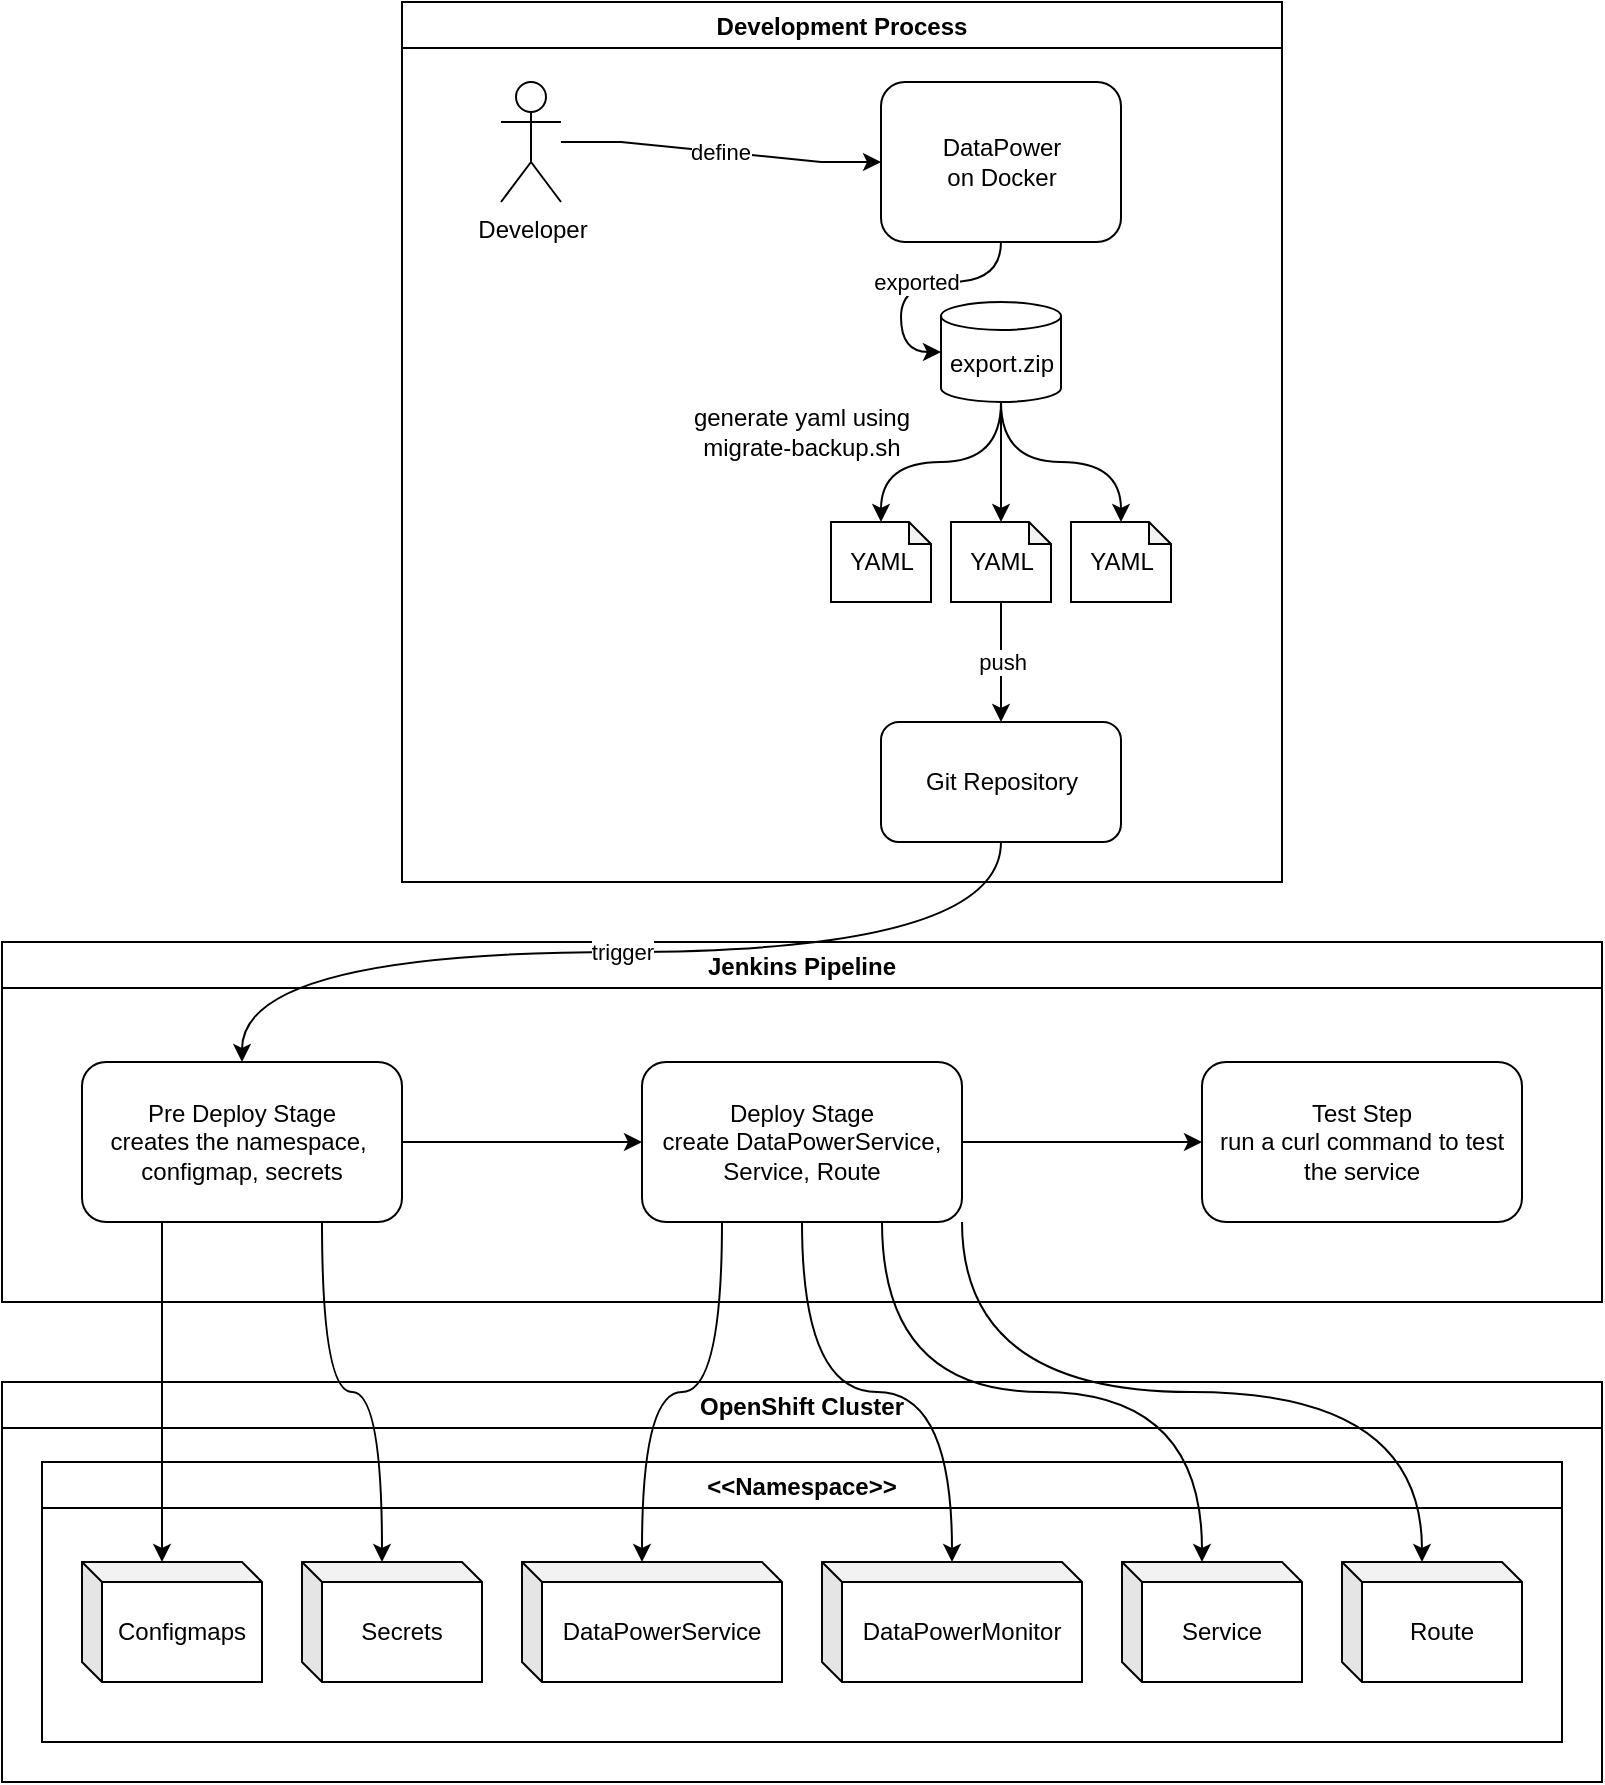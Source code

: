 <mxfile version="17.2.4" type="device"><diagram id="pO9bdet9wZnGFYVonJxQ" name="Page-1"><mxGraphModel dx="2056" dy="2019" grid="1" gridSize="10" guides="1" tooltips="1" connect="1" arrows="1" fold="1" page="1" pageScale="1" pageWidth="827" pageHeight="1169" math="0" shadow="0"><root><mxCell id="0"/><mxCell id="1" parent="0"/><mxCell id="lpmQXS_oQZx_5GWtpkzE-26" value="Development Process" style="swimlane;" vertex="1" parent="1"><mxGeometry x="160" y="-70" width="440" height="440" as="geometry"><mxRectangle x="-40" y="-70" width="160" height="23" as="alternateBounds"/></mxGeometry></mxCell><mxCell id="lpmQXS_oQZx_5GWtpkzE-5" value="DataPower&lt;br&gt;on Docker" style="rounded=1;whiteSpace=wrap;html=1;" vertex="1" parent="lpmQXS_oQZx_5GWtpkzE-26"><mxGeometry x="239.5" y="40" width="120" height="80" as="geometry"/></mxCell><mxCell id="lpmQXS_oQZx_5GWtpkzE-9" value="define" style="edgeStyle=entityRelationEdgeStyle;rounded=0;orthogonalLoop=1;jettySize=auto;html=1;entryX=0;entryY=0.5;entryDx=0;entryDy=0;" edge="1" parent="lpmQXS_oQZx_5GWtpkzE-26" source="lpmQXS_oQZx_5GWtpkzE-7" target="lpmQXS_oQZx_5GWtpkzE-5"><mxGeometry relative="1" as="geometry"/></mxCell><mxCell id="lpmQXS_oQZx_5GWtpkzE-7" value="Developer" style="shape=umlActor;verticalLabelPosition=bottom;verticalAlign=top;html=1;outlineConnect=0;" vertex="1" parent="lpmQXS_oQZx_5GWtpkzE-26"><mxGeometry x="49.5" y="40" width="30" height="60" as="geometry"/></mxCell><mxCell id="lpmQXS_oQZx_5GWtpkzE-11" value="export.zip" style="shape=cylinder3;whiteSpace=wrap;html=1;boundedLbl=1;backgroundOutline=1;size=7;" vertex="1" parent="lpmQXS_oQZx_5GWtpkzE-26"><mxGeometry x="269.5" y="150" width="60" height="50" as="geometry"/></mxCell><mxCell id="lpmQXS_oQZx_5GWtpkzE-12" value="exported" style="edgeStyle=orthogonalEdgeStyle;rounded=0;orthogonalLoop=1;jettySize=auto;html=1;entryX=0;entryY=0.5;entryDx=0;entryDy=0;entryPerimeter=0;curved=1;" edge="1" parent="lpmQXS_oQZx_5GWtpkzE-26" source="lpmQXS_oQZx_5GWtpkzE-5" target="lpmQXS_oQZx_5GWtpkzE-11"><mxGeometry relative="1" as="geometry"/></mxCell><mxCell id="lpmQXS_oQZx_5GWtpkzE-13" value="YAML" style="shape=note;whiteSpace=wrap;html=1;backgroundOutline=1;darkOpacity=0.05;size=11;" vertex="1" parent="lpmQXS_oQZx_5GWtpkzE-26"><mxGeometry x="214.5" y="260" width="50" height="40" as="geometry"/></mxCell><mxCell id="lpmQXS_oQZx_5GWtpkzE-19" style="edgeStyle=orthogonalEdgeStyle;curved=1;rounded=0;orthogonalLoop=1;jettySize=auto;html=1;entryX=0.5;entryY=0;entryDx=0;entryDy=0;entryPerimeter=0;exitX=0.5;exitY=1;exitDx=0;exitDy=0;exitPerimeter=0;" edge="1" parent="lpmQXS_oQZx_5GWtpkzE-26" source="lpmQXS_oQZx_5GWtpkzE-11" target="lpmQXS_oQZx_5GWtpkzE-13"><mxGeometry relative="1" as="geometry"/></mxCell><mxCell id="lpmQXS_oQZx_5GWtpkzE-16" value="YAML" style="shape=note;whiteSpace=wrap;html=1;backgroundOutline=1;darkOpacity=0.05;size=11;" vertex="1" parent="lpmQXS_oQZx_5GWtpkzE-26"><mxGeometry x="274.5" y="260" width="50" height="40" as="geometry"/></mxCell><mxCell id="lpmQXS_oQZx_5GWtpkzE-17" value="YAML" style="shape=note;whiteSpace=wrap;html=1;backgroundOutline=1;darkOpacity=0.05;size=11;" vertex="1" parent="lpmQXS_oQZx_5GWtpkzE-26"><mxGeometry x="334.5" y="260" width="50" height="40" as="geometry"/></mxCell><mxCell id="lpmQXS_oQZx_5GWtpkzE-20" style="edgeStyle=orthogonalEdgeStyle;curved=1;rounded=0;orthogonalLoop=1;jettySize=auto;html=1;exitX=0.5;exitY=1;exitDx=0;exitDy=0;exitPerimeter=0;" edge="1" parent="lpmQXS_oQZx_5GWtpkzE-26" source="lpmQXS_oQZx_5GWtpkzE-11" target="lpmQXS_oQZx_5GWtpkzE-16"><mxGeometry relative="1" as="geometry"><mxPoint x="309.5" y="210" as="sourcePoint"/><mxPoint x="249.5" y="270" as="targetPoint"/></mxGeometry></mxCell><mxCell id="lpmQXS_oQZx_5GWtpkzE-21" style="edgeStyle=orthogonalEdgeStyle;curved=1;rounded=0;orthogonalLoop=1;jettySize=auto;html=1;exitX=0.5;exitY=1;exitDx=0;exitDy=0;exitPerimeter=0;" edge="1" parent="lpmQXS_oQZx_5GWtpkzE-26" source="lpmQXS_oQZx_5GWtpkzE-11" target="lpmQXS_oQZx_5GWtpkzE-17"><mxGeometry relative="1" as="geometry"><mxPoint x="309.5" y="210" as="sourcePoint"/><mxPoint x="309.5" y="270" as="targetPoint"/></mxGeometry></mxCell><mxCell id="lpmQXS_oQZx_5GWtpkzE-22" value="generate yaml using migrate-backup.sh" style="text;html=1;strokeColor=none;fillColor=none;align=center;verticalAlign=middle;whiteSpace=wrap;rounded=0;" vertex="1" parent="lpmQXS_oQZx_5GWtpkzE-26"><mxGeometry x="139.5" y="200" width="120" height="30" as="geometry"/></mxCell><mxCell id="lpmQXS_oQZx_5GWtpkzE-23" value="Git Repository" style="rounded=1;whiteSpace=wrap;html=1;" vertex="1" parent="lpmQXS_oQZx_5GWtpkzE-26"><mxGeometry x="239.5" y="360" width="120" height="60" as="geometry"/></mxCell><mxCell id="lpmQXS_oQZx_5GWtpkzE-24" value="push" style="edgeStyle=orthogonalEdgeStyle;curved=1;rounded=0;orthogonalLoop=1;jettySize=auto;html=1;" edge="1" parent="lpmQXS_oQZx_5GWtpkzE-26" source="lpmQXS_oQZx_5GWtpkzE-16" target="lpmQXS_oQZx_5GWtpkzE-23"><mxGeometry relative="1" as="geometry"/></mxCell><mxCell id="lpmQXS_oQZx_5GWtpkzE-27" value="Jenkins Pipeline" style="swimlane;" vertex="1" parent="1"><mxGeometry x="-40" y="400" width="800" height="180" as="geometry"/></mxCell><mxCell id="lpmQXS_oQZx_5GWtpkzE-37" style="edgeStyle=orthogonalEdgeStyle;curved=1;rounded=0;orthogonalLoop=1;jettySize=auto;html=1;entryX=0;entryY=0.5;entryDx=0;entryDy=0;" edge="1" parent="lpmQXS_oQZx_5GWtpkzE-27" source="lpmQXS_oQZx_5GWtpkzE-28" target="lpmQXS_oQZx_5GWtpkzE-34"><mxGeometry relative="1" as="geometry"/></mxCell><mxCell id="lpmQXS_oQZx_5GWtpkzE-28" value="Pre Deploy Stage&lt;br&gt;creates the namespace,&amp;nbsp; configmap, secrets" style="rounded=1;whiteSpace=wrap;html=1;" vertex="1" parent="lpmQXS_oQZx_5GWtpkzE-27"><mxGeometry x="40" y="60" width="160" height="80" as="geometry"/></mxCell><mxCell id="lpmQXS_oQZx_5GWtpkzE-38" style="edgeStyle=orthogonalEdgeStyle;curved=1;rounded=0;orthogonalLoop=1;jettySize=auto;html=1;entryX=0;entryY=0.5;entryDx=0;entryDy=0;" edge="1" parent="lpmQXS_oQZx_5GWtpkzE-27" source="lpmQXS_oQZx_5GWtpkzE-34" target="lpmQXS_oQZx_5GWtpkzE-35"><mxGeometry relative="1" as="geometry"/></mxCell><mxCell id="lpmQXS_oQZx_5GWtpkzE-34" value="Deploy Stage&lt;br&gt;create DataPowerService, Service, Route" style="rounded=1;whiteSpace=wrap;html=1;" vertex="1" parent="lpmQXS_oQZx_5GWtpkzE-27"><mxGeometry x="320" y="60" width="160" height="80" as="geometry"/></mxCell><mxCell id="lpmQXS_oQZx_5GWtpkzE-35" value="Test Step&lt;br&gt;run a curl command to test the service" style="rounded=1;whiteSpace=wrap;html=1;" vertex="1" parent="lpmQXS_oQZx_5GWtpkzE-27"><mxGeometry x="600" y="60" width="160" height="80" as="geometry"/></mxCell><mxCell id="lpmQXS_oQZx_5GWtpkzE-36" value="trigger" style="edgeStyle=orthogonalEdgeStyle;curved=1;rounded=0;orthogonalLoop=1;jettySize=auto;html=1;exitX=0.5;exitY=1;exitDx=0;exitDy=0;" edge="1" parent="1" source="lpmQXS_oQZx_5GWtpkzE-23" target="lpmQXS_oQZx_5GWtpkzE-28"><mxGeometry relative="1" as="geometry"/></mxCell><mxCell id="lpmQXS_oQZx_5GWtpkzE-39" value="OpenShift Cluster" style="swimlane;" vertex="1" parent="1"><mxGeometry x="-40" y="620" width="800" height="200" as="geometry"/></mxCell><mxCell id="lpmQXS_oQZx_5GWtpkzE-45" value="&lt;&lt;Namespace&gt;&gt;" style="swimlane;" vertex="1" parent="lpmQXS_oQZx_5GWtpkzE-39"><mxGeometry x="20" y="40" width="760" height="140" as="geometry"/></mxCell><mxCell id="lpmQXS_oQZx_5GWtpkzE-48" value="Configmaps" style="shape=cube;whiteSpace=wrap;html=1;boundedLbl=1;backgroundOutline=1;darkOpacity=0.05;darkOpacity2=0.1;size=10;" vertex="1" parent="lpmQXS_oQZx_5GWtpkzE-45"><mxGeometry x="20" y="50" width="90" height="60" as="geometry"/></mxCell><mxCell id="lpmQXS_oQZx_5GWtpkzE-49" value="Secrets" style="shape=cube;whiteSpace=wrap;html=1;boundedLbl=1;backgroundOutline=1;darkOpacity=0.05;darkOpacity2=0.1;size=10;" vertex="1" parent="lpmQXS_oQZx_5GWtpkzE-45"><mxGeometry x="130" y="50" width="90" height="60" as="geometry"/></mxCell><mxCell id="lpmQXS_oQZx_5GWtpkzE-52" value="DataPowerService" style="shape=cube;whiteSpace=wrap;html=1;boundedLbl=1;backgroundOutline=1;darkOpacity=0.05;darkOpacity2=0.1;size=10;" vertex="1" parent="lpmQXS_oQZx_5GWtpkzE-45"><mxGeometry x="240" y="50" width="130" height="60" as="geometry"/></mxCell><mxCell id="lpmQXS_oQZx_5GWtpkzE-53" value="DataPowerMonitor" style="shape=cube;whiteSpace=wrap;html=1;boundedLbl=1;backgroundOutline=1;darkOpacity=0.05;darkOpacity2=0.1;size=10;" vertex="1" parent="lpmQXS_oQZx_5GWtpkzE-45"><mxGeometry x="390" y="50" width="130" height="60" as="geometry"/></mxCell><mxCell id="lpmQXS_oQZx_5GWtpkzE-55" value="Service" style="shape=cube;whiteSpace=wrap;html=1;boundedLbl=1;backgroundOutline=1;darkOpacity=0.05;darkOpacity2=0.1;size=10;" vertex="1" parent="lpmQXS_oQZx_5GWtpkzE-45"><mxGeometry x="540" y="50" width="90" height="60" as="geometry"/></mxCell><mxCell id="lpmQXS_oQZx_5GWtpkzE-56" value="Route" style="shape=cube;whiteSpace=wrap;html=1;boundedLbl=1;backgroundOutline=1;darkOpacity=0.05;darkOpacity2=0.1;size=10;" vertex="1" parent="lpmQXS_oQZx_5GWtpkzE-45"><mxGeometry x="650" y="50" width="90" height="60" as="geometry"/></mxCell><mxCell id="lpmQXS_oQZx_5GWtpkzE-50" style="edgeStyle=orthogonalEdgeStyle;curved=1;rounded=0;orthogonalLoop=1;jettySize=auto;html=1;entryX=0;entryY=0;entryDx=40;entryDy=0;entryPerimeter=0;exitX=0.25;exitY=1;exitDx=0;exitDy=0;" edge="1" parent="1" source="lpmQXS_oQZx_5GWtpkzE-28" target="lpmQXS_oQZx_5GWtpkzE-48"><mxGeometry relative="1" as="geometry"/></mxCell><mxCell id="lpmQXS_oQZx_5GWtpkzE-51" style="edgeStyle=orthogonalEdgeStyle;curved=1;rounded=0;orthogonalLoop=1;jettySize=auto;html=1;exitX=0.75;exitY=1;exitDx=0;exitDy=0;entryX=0;entryY=0;entryDx=40;entryDy=0;entryPerimeter=0;" edge="1" parent="1" source="lpmQXS_oQZx_5GWtpkzE-28" target="lpmQXS_oQZx_5GWtpkzE-49"><mxGeometry relative="1" as="geometry"/></mxCell><mxCell id="lpmQXS_oQZx_5GWtpkzE-57" style="edgeStyle=orthogonalEdgeStyle;curved=1;rounded=0;orthogonalLoop=1;jettySize=auto;html=1;entryX=0;entryY=0;entryDx=60;entryDy=0;entryPerimeter=0;exitX=0.25;exitY=1;exitDx=0;exitDy=0;" edge="1" parent="1" source="lpmQXS_oQZx_5GWtpkzE-34" target="lpmQXS_oQZx_5GWtpkzE-52"><mxGeometry relative="1" as="geometry"/></mxCell><mxCell id="lpmQXS_oQZx_5GWtpkzE-58" style="edgeStyle=orthogonalEdgeStyle;curved=1;rounded=0;orthogonalLoop=1;jettySize=auto;html=1;" edge="1" parent="1" source="lpmQXS_oQZx_5GWtpkzE-34" target="lpmQXS_oQZx_5GWtpkzE-53"><mxGeometry relative="1" as="geometry"/></mxCell><mxCell id="lpmQXS_oQZx_5GWtpkzE-59" style="edgeStyle=orthogonalEdgeStyle;curved=1;rounded=0;orthogonalLoop=1;jettySize=auto;html=1;entryX=0;entryY=0;entryDx=40;entryDy=0;entryPerimeter=0;exitX=0.75;exitY=1;exitDx=0;exitDy=0;" edge="1" parent="1" source="lpmQXS_oQZx_5GWtpkzE-34" target="lpmQXS_oQZx_5GWtpkzE-55"><mxGeometry relative="1" as="geometry"/></mxCell><mxCell id="lpmQXS_oQZx_5GWtpkzE-60" style="edgeStyle=orthogonalEdgeStyle;curved=1;rounded=0;orthogonalLoop=1;jettySize=auto;html=1;exitX=1;exitY=1;exitDx=0;exitDy=0;entryX=0;entryY=0;entryDx=40;entryDy=0;entryPerimeter=0;" edge="1" parent="1" source="lpmQXS_oQZx_5GWtpkzE-34" target="lpmQXS_oQZx_5GWtpkzE-56"><mxGeometry relative="1" as="geometry"/></mxCell></root></mxGraphModel></diagram></mxfile>